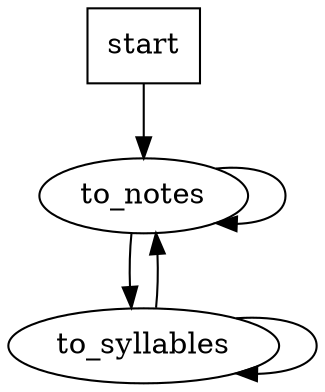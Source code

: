 digraph G {
    to_notes [label="to_notes"];
    start [label="start", shape=box];
    to_syllables [label="to_syllables"];
    to_notes -> to_notes;
    to_notes -> to_syllables;
    start -> to_notes;
    to_syllables -> to_syllables;
    to_syllables -> to_notes;
}
